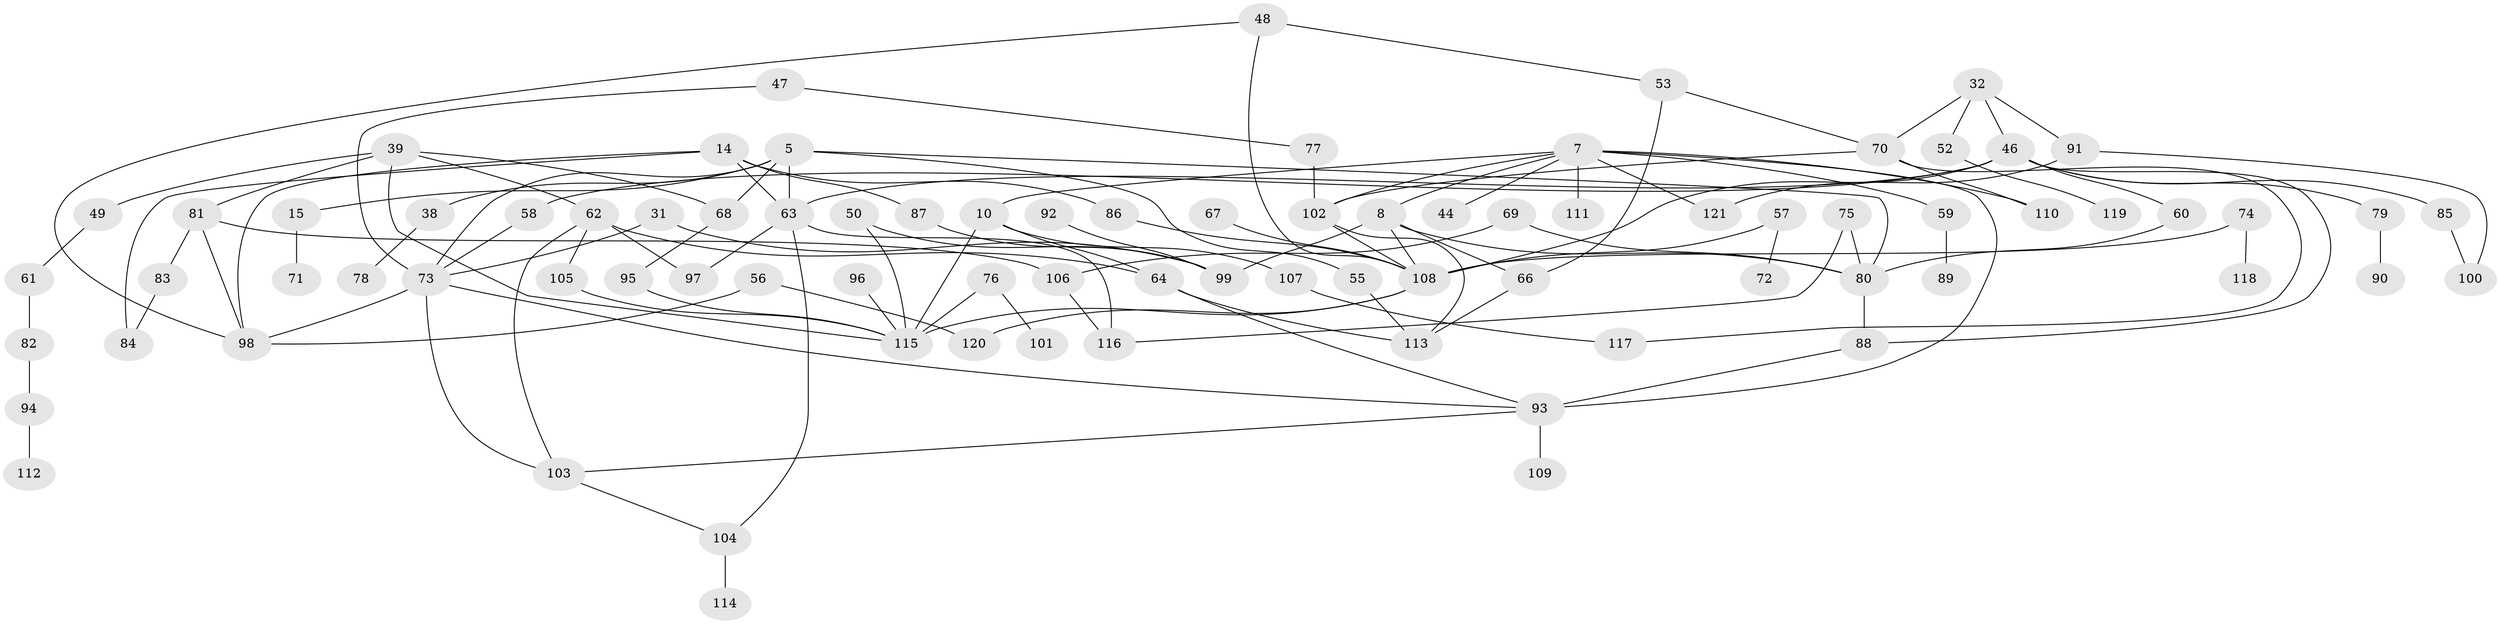 // original degree distribution, {7: 0.01652892561983471, 3: 0.21487603305785125, 4: 0.10743801652892562, 6: 0.05785123966942149, 9: 0.008264462809917356, 2: 0.371900826446281, 5: 0.05785123966942149, 1: 0.1652892561983471}
// Generated by graph-tools (version 1.1) at 2025/45/03/04/25 21:45:32]
// undirected, 84 vertices, 123 edges
graph export_dot {
graph [start="1"]
  node [color=gray90,style=filled];
  5;
  7 [super="+1"];
  8 [super="+2+3"];
  10;
  14;
  15 [super="+12"];
  31;
  32;
  38;
  39 [super="+30+37"];
  44;
  46 [super="+24"];
  47;
  48;
  49;
  50 [super="+35"];
  52;
  53;
  55;
  56;
  57;
  58;
  59;
  60;
  61;
  62;
  63 [super="+9"];
  64 [super="+23"];
  66;
  67;
  68 [super="+36"];
  69;
  70;
  71;
  72;
  73 [super="+28+51"];
  74;
  75;
  76;
  77;
  78;
  79;
  80 [super="+4+33"];
  81;
  82;
  83;
  84;
  85;
  86 [super="+45"];
  87;
  88;
  89;
  90;
  91;
  92;
  93 [super="+65"];
  94;
  95;
  96;
  97;
  98 [super="+21"];
  99 [super="+16"];
  100;
  101;
  102 [super="+6"];
  103;
  104;
  105;
  106;
  107;
  108 [super="+17+11"];
  109;
  110;
  111;
  112;
  113 [super="+43"];
  114;
  115 [super="+25+40"];
  116;
  117;
  118;
  119;
  120;
  121 [super="+54"];
  5 -- 38;
  5 -- 55;
  5 -- 63 [weight=2];
  5 -- 80;
  5 -- 15;
  5 -- 73 [weight=2];
  5 -- 68;
  7 -- 10 [weight=2];
  7 -- 110;
  7 -- 93 [weight=2];
  7 -- 121;
  7 -- 59;
  7 -- 44;
  7 -- 111;
  7 -- 8;
  7 -- 102;
  8 -- 66;
  8 -- 80;
  8 -- 99;
  8 -- 108;
  10 -- 107;
  10 -- 64 [weight=2];
  10 -- 115 [weight=2];
  14 -- 84;
  14 -- 86 [weight=2];
  14 -- 87;
  14 -- 63;
  14 -- 98;
  15 -- 71;
  31 -- 73;
  31 -- 99;
  32 -- 52;
  32 -- 91;
  32 -- 70;
  32 -- 46;
  38 -- 78;
  39 -- 62;
  39 -- 49;
  39 -- 115;
  39 -- 81;
  39 -- 68;
  46 -- 60;
  46 -- 79;
  46 -- 85;
  46 -- 108 [weight=2];
  46 -- 88;
  46 -- 58;
  46 -- 63;
  47 -- 77;
  47 -- 73;
  48 -- 53;
  48 -- 108;
  48 -- 98;
  49 -- 61;
  50 -- 115;
  50 -- 99;
  52 -- 119;
  53 -- 70;
  53 -- 66;
  55 -- 113;
  56 -- 120;
  56 -- 98;
  57 -- 72;
  57 -- 108;
  58 -- 73;
  59 -- 89;
  60 -- 80;
  61 -- 82;
  62 -- 97;
  62 -- 105;
  62 -- 103;
  62 -- 64;
  63 -- 97;
  63 -- 116;
  63 -- 104;
  64 -- 113;
  64 -- 93;
  66 -- 113;
  67 -- 108;
  68 -- 95;
  69 -- 106;
  69 -- 80;
  70 -- 110;
  70 -- 117;
  70 -- 102;
  73 -- 98;
  73 -- 103;
  73 -- 93;
  74 -- 118;
  74 -- 108;
  75 -- 116;
  75 -- 80;
  76 -- 101;
  76 -- 115;
  77 -- 102;
  79 -- 90;
  80 -- 88;
  81 -- 83;
  81 -- 106;
  81 -- 98;
  82 -- 94;
  83 -- 84;
  85 -- 100;
  86 -- 108;
  87 -- 99;
  88 -- 93;
  91 -- 100;
  91 -- 121 [weight=2];
  92 -- 99;
  93 -- 103;
  93 -- 109;
  94 -- 112;
  95 -- 115;
  96 -- 115;
  102 -- 113;
  102 -- 108;
  103 -- 104;
  104 -- 114;
  105 -- 115;
  106 -- 116;
  107 -- 117;
  108 -- 120;
  108 -- 115 [weight=2];
}
